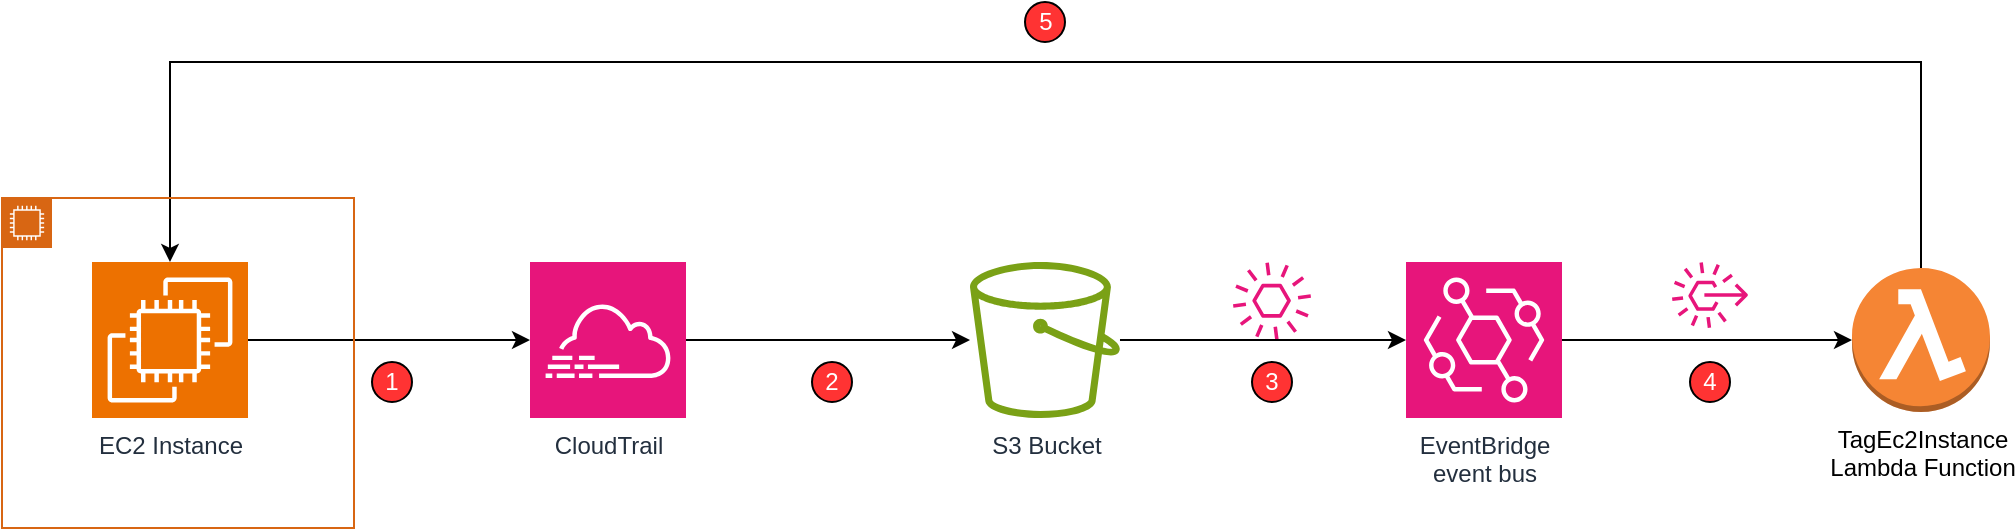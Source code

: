 <mxfile version="22.1.21" type="device">
  <diagram name="Page-1" id="v827QuPeME6VbK4RMULI">
    <mxGraphModel dx="1098" dy="798" grid="0" gridSize="10" guides="1" tooltips="1" connect="1" arrows="1" fold="1" page="1" pageScale="1" pageWidth="1100" pageHeight="850" math="0" shadow="0">
      <root>
        <mxCell id="0" />
        <mxCell id="1" parent="0" />
        <mxCell id="O-a4cNCli8wWWlPui-SY-3" value="EC2 Instance" style="sketch=0;points=[[0,0,0],[0.25,0,0],[0.5,0,0],[0.75,0,0],[1,0,0],[0,1,0],[0.25,1,0],[0.5,1,0],[0.75,1,0],[1,1,0],[0,0.25,0],[0,0.5,0],[0,0.75,0],[1,0.25,0],[1,0.5,0],[1,0.75,0]];outlineConnect=0;fontColor=#232F3E;fillColor=#ED7100;strokeColor=#ffffff;dashed=0;verticalLabelPosition=bottom;verticalAlign=top;align=center;html=1;fontSize=12;fontStyle=0;aspect=fixed;shape=mxgraph.aws4.resourceIcon;resIcon=mxgraph.aws4.ec2;" vertex="1" parent="1">
          <mxGeometry x="60" y="490" width="78" height="78" as="geometry" />
        </mxCell>
        <mxCell id="O-a4cNCli8wWWlPui-SY-5" value="EventBridge&lt;br&gt;event bus" style="sketch=0;points=[[0,0,0],[0.25,0,0],[0.5,0,0],[0.75,0,0],[1,0,0],[0,1,0],[0.25,1,0],[0.5,1,0],[0.75,1,0],[1,1,0],[0,0.25,0],[0,0.5,0],[0,0.75,0],[1,0.25,0],[1,0.5,0],[1,0.75,0]];outlineConnect=0;fontColor=#232F3E;fillColor=#E7157B;strokeColor=#ffffff;dashed=0;verticalLabelPosition=bottom;verticalAlign=top;align=center;html=1;fontSize=12;fontStyle=0;aspect=fixed;shape=mxgraph.aws4.resourceIcon;resIcon=mxgraph.aws4.eventbridge;" vertex="1" parent="1">
          <mxGeometry x="717" y="490" width="78" height="78" as="geometry" />
        </mxCell>
        <mxCell id="O-a4cNCli8wWWlPui-SY-8" value="TagEc2Instance&lt;br&gt;Lambda Function" style="outlineConnect=0;dashed=0;verticalLabelPosition=bottom;verticalAlign=top;align=center;html=1;shape=mxgraph.aws3.lambda_function;fillColor=#F58534;gradientColor=none;" vertex="1" parent="1">
          <mxGeometry x="940" y="493" width="69" height="72" as="geometry" />
        </mxCell>
        <mxCell id="O-a4cNCli8wWWlPui-SY-14" style="edgeStyle=orthogonalEdgeStyle;rounded=0;orthogonalLoop=1;jettySize=auto;html=1;exitX=0.5;exitY=0;exitDx=0;exitDy=0;exitPerimeter=0;entryX=0.5;entryY=0;entryDx=0;entryDy=0;entryPerimeter=0;" edge="1" parent="1" source="O-a4cNCli8wWWlPui-SY-8" target="O-a4cNCli8wWWlPui-SY-3">
          <mxGeometry relative="1" as="geometry">
            <Array as="points">
              <mxPoint x="975" y="390" />
              <mxPoint x="99" y="390" />
            </Array>
          </mxGeometry>
        </mxCell>
        <mxCell id="O-a4cNCli8wWWlPui-SY-20" value="" style="sketch=0;outlineConnect=0;fontColor=#232F3E;gradientColor=none;fillColor=#E7157B;strokeColor=none;dashed=0;verticalLabelPosition=bottom;verticalAlign=top;align=center;html=1;fontSize=12;fontStyle=0;aspect=fixed;pointerEvents=1;shape=mxgraph.aws4.rule_3;" vertex="1" parent="1">
          <mxGeometry x="850" y="490" width="38" height="33.13" as="geometry" />
        </mxCell>
        <mxCell id="O-a4cNCli8wWWlPui-SY-21" style="edgeStyle=orthogonalEdgeStyle;rounded=0;orthogonalLoop=1;jettySize=auto;html=1;exitX=1;exitY=0.5;exitDx=0;exitDy=0;exitPerimeter=0;entryX=0;entryY=0.5;entryDx=0;entryDy=0;entryPerimeter=0;" edge="1" parent="1" source="O-a4cNCli8wWWlPui-SY-5" target="O-a4cNCli8wWWlPui-SY-8">
          <mxGeometry relative="1" as="geometry" />
        </mxCell>
        <mxCell id="O-a4cNCli8wWWlPui-SY-22" value="" style="sketch=0;outlineConnect=0;fontColor=#232F3E;gradientColor=none;fillColor=#E7157B;strokeColor=none;dashed=0;verticalLabelPosition=bottom;verticalAlign=top;align=center;html=1;fontSize=12;fontStyle=0;aspect=fixed;pointerEvents=1;shape=mxgraph.aws4.event;" vertex="1" parent="1">
          <mxGeometry x="630.5" y="490" width="39" height="39" as="geometry" />
        </mxCell>
        <mxCell id="O-a4cNCli8wWWlPui-SY-31" style="edgeStyle=orthogonalEdgeStyle;rounded=0;orthogonalLoop=1;jettySize=auto;html=1;" edge="1" parent="1" source="O-a4cNCli8wWWlPui-SY-23" target="O-a4cNCli8wWWlPui-SY-5">
          <mxGeometry relative="1" as="geometry" />
        </mxCell>
        <mxCell id="O-a4cNCli8wWWlPui-SY-23" value="S3 Bucket" style="sketch=0;outlineConnect=0;fontColor=#232F3E;gradientColor=none;fillColor=#7AA116;strokeColor=none;dashed=0;verticalLabelPosition=bottom;verticalAlign=top;align=center;html=1;fontSize=12;fontStyle=0;aspect=fixed;pointerEvents=1;shape=mxgraph.aws4.bucket;" vertex="1" parent="1">
          <mxGeometry x="499" y="490" width="75" height="78" as="geometry" />
        </mxCell>
        <mxCell id="O-a4cNCli8wWWlPui-SY-26" value="&lt;font color=&quot;#ffffff&quot;&gt;1&lt;/font&gt;" style="ellipse;whiteSpace=wrap;html=1;aspect=fixed;fillColor=#FF3333;" vertex="1" parent="1">
          <mxGeometry x="200" y="540" width="20" height="20" as="geometry" />
        </mxCell>
        <mxCell id="O-a4cNCli8wWWlPui-SY-27" value="&lt;font color=&quot;#ffffff&quot;&gt;2&lt;/font&gt;" style="ellipse;whiteSpace=wrap;html=1;aspect=fixed;fillColor=#FF3333;" vertex="1" parent="1">
          <mxGeometry x="420" y="540" width="20" height="20" as="geometry" />
        </mxCell>
        <mxCell id="O-a4cNCli8wWWlPui-SY-30" style="edgeStyle=orthogonalEdgeStyle;rounded=0;orthogonalLoop=1;jettySize=auto;html=1;exitX=1;exitY=0.5;exitDx=0;exitDy=0;exitPerimeter=0;" edge="1" parent="1" source="O-a4cNCli8wWWlPui-SY-28" target="O-a4cNCli8wWWlPui-SY-23">
          <mxGeometry relative="1" as="geometry" />
        </mxCell>
        <mxCell id="O-a4cNCli8wWWlPui-SY-28" value="CloudTrail" style="sketch=0;points=[[0,0,0],[0.25,0,0],[0.5,0,0],[0.75,0,0],[1,0,0],[0,1,0],[0.25,1,0],[0.5,1,0],[0.75,1,0],[1,1,0],[0,0.25,0],[0,0.5,0],[0,0.75,0],[1,0.25,0],[1,0.5,0],[1,0.75,0]];points=[[0,0,0],[0.25,0,0],[0.5,0,0],[0.75,0,0],[1,0,0],[0,1,0],[0.25,1,0],[0.5,1,0],[0.75,1,0],[1,1,0],[0,0.25,0],[0,0.5,0],[0,0.75,0],[1,0.25,0],[1,0.5,0],[1,0.75,0]];outlineConnect=0;fontColor=#232F3E;fillColor=#E7157B;strokeColor=#ffffff;dashed=0;verticalLabelPosition=bottom;verticalAlign=top;align=center;html=1;fontSize=12;fontStyle=0;aspect=fixed;shape=mxgraph.aws4.resourceIcon;resIcon=mxgraph.aws4.cloudtrail;" vertex="1" parent="1">
          <mxGeometry x="279" y="490" width="78" height="78" as="geometry" />
        </mxCell>
        <mxCell id="O-a4cNCli8wWWlPui-SY-29" style="edgeStyle=orthogonalEdgeStyle;rounded=0;orthogonalLoop=1;jettySize=auto;html=1;exitX=1;exitY=0.5;exitDx=0;exitDy=0;exitPerimeter=0;entryX=0;entryY=0.5;entryDx=0;entryDy=0;entryPerimeter=0;" edge="1" parent="1" source="O-a4cNCli8wWWlPui-SY-3" target="O-a4cNCli8wWWlPui-SY-28">
          <mxGeometry relative="1" as="geometry" />
        </mxCell>
        <mxCell id="O-a4cNCli8wWWlPui-SY-32" value="&lt;font color=&quot;#ffffff&quot;&gt;3&lt;/font&gt;" style="ellipse;whiteSpace=wrap;html=1;aspect=fixed;fillColor=#FF3333;" vertex="1" parent="1">
          <mxGeometry x="640" y="540" width="20" height="20" as="geometry" />
        </mxCell>
        <mxCell id="O-a4cNCli8wWWlPui-SY-33" value="&lt;font color=&quot;#ffffff&quot;&gt;4&lt;/font&gt;" style="ellipse;whiteSpace=wrap;html=1;aspect=fixed;fillColor=#FF3333;" vertex="1" parent="1">
          <mxGeometry x="859" y="540" width="20" height="20" as="geometry" />
        </mxCell>
        <mxCell id="O-a4cNCli8wWWlPui-SY-34" value="&lt;font color=&quot;#ffffff&quot;&gt;5&lt;/font&gt;" style="ellipse;whiteSpace=wrap;html=1;aspect=fixed;fillColor=#FF3333;" vertex="1" parent="1">
          <mxGeometry x="526.5" y="360" width="20" height="20" as="geometry" />
        </mxCell>
        <mxCell id="O-a4cNCli8wWWlPui-SY-35" value="" style="points=[[0,0],[0.25,0],[0.5,0],[0.75,0],[1,0],[1,0.25],[1,0.5],[1,0.75],[1,1],[0.75,1],[0.5,1],[0.25,1],[0,1],[0,0.75],[0,0.5],[0,0.25]];outlineConnect=0;gradientColor=none;html=1;whiteSpace=wrap;fontSize=12;fontStyle=0;container=1;pointerEvents=0;collapsible=0;recursiveResize=0;shape=mxgraph.aws4.group;grIcon=mxgraph.aws4.group_ec2_instance_contents;strokeColor=#D86613;fillColor=none;verticalAlign=top;align=left;spacingLeft=30;fontColor=#D86613;dashed=0;" vertex="1" parent="1">
          <mxGeometry x="15" y="458" width="176" height="165" as="geometry" />
        </mxCell>
      </root>
    </mxGraphModel>
  </diagram>
</mxfile>
